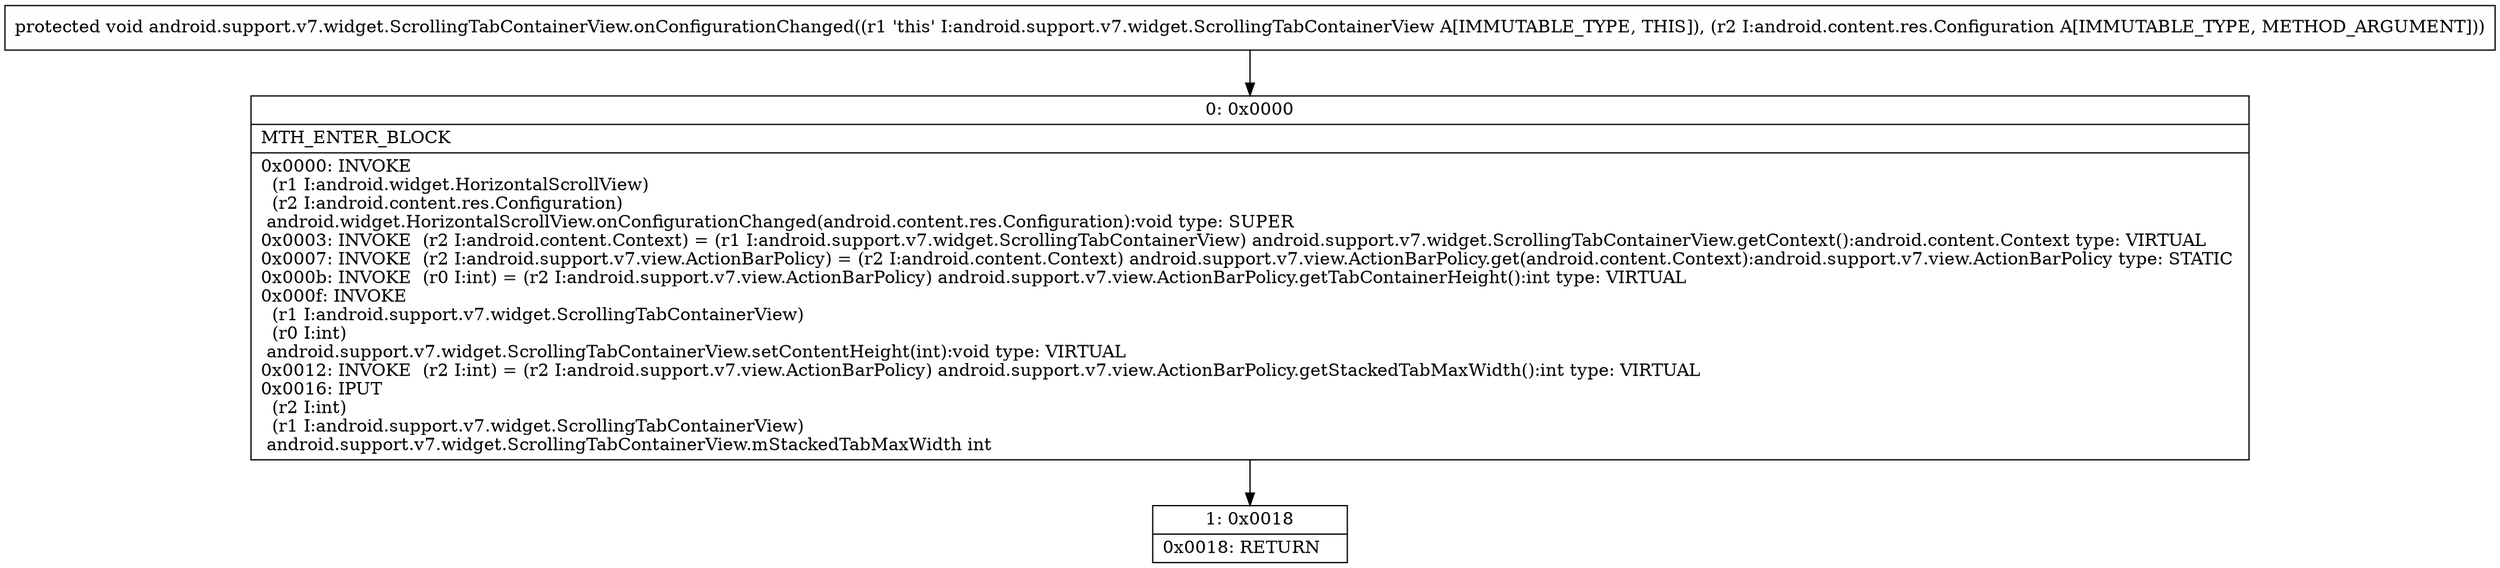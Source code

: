 digraph "CFG forandroid.support.v7.widget.ScrollingTabContainerView.onConfigurationChanged(Landroid\/content\/res\/Configuration;)V" {
Node_0 [shape=record,label="{0\:\ 0x0000|MTH_ENTER_BLOCK\l|0x0000: INVOKE  \l  (r1 I:android.widget.HorizontalScrollView)\l  (r2 I:android.content.res.Configuration)\l android.widget.HorizontalScrollView.onConfigurationChanged(android.content.res.Configuration):void type: SUPER \l0x0003: INVOKE  (r2 I:android.content.Context) = (r1 I:android.support.v7.widget.ScrollingTabContainerView) android.support.v7.widget.ScrollingTabContainerView.getContext():android.content.Context type: VIRTUAL \l0x0007: INVOKE  (r2 I:android.support.v7.view.ActionBarPolicy) = (r2 I:android.content.Context) android.support.v7.view.ActionBarPolicy.get(android.content.Context):android.support.v7.view.ActionBarPolicy type: STATIC \l0x000b: INVOKE  (r0 I:int) = (r2 I:android.support.v7.view.ActionBarPolicy) android.support.v7.view.ActionBarPolicy.getTabContainerHeight():int type: VIRTUAL \l0x000f: INVOKE  \l  (r1 I:android.support.v7.widget.ScrollingTabContainerView)\l  (r0 I:int)\l android.support.v7.widget.ScrollingTabContainerView.setContentHeight(int):void type: VIRTUAL \l0x0012: INVOKE  (r2 I:int) = (r2 I:android.support.v7.view.ActionBarPolicy) android.support.v7.view.ActionBarPolicy.getStackedTabMaxWidth():int type: VIRTUAL \l0x0016: IPUT  \l  (r2 I:int)\l  (r1 I:android.support.v7.widget.ScrollingTabContainerView)\l android.support.v7.widget.ScrollingTabContainerView.mStackedTabMaxWidth int \l}"];
Node_1 [shape=record,label="{1\:\ 0x0018|0x0018: RETURN   \l}"];
MethodNode[shape=record,label="{protected void android.support.v7.widget.ScrollingTabContainerView.onConfigurationChanged((r1 'this' I:android.support.v7.widget.ScrollingTabContainerView A[IMMUTABLE_TYPE, THIS]), (r2 I:android.content.res.Configuration A[IMMUTABLE_TYPE, METHOD_ARGUMENT])) }"];
MethodNode -> Node_0;
Node_0 -> Node_1;
}

